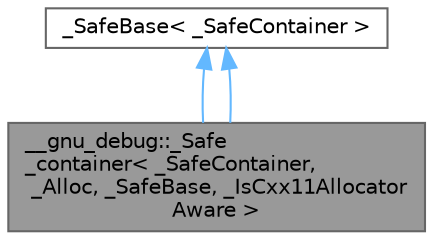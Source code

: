 digraph "__gnu_debug::_Safe_container&lt; _SafeContainer, _Alloc, _SafeBase, _IsCxx11AllocatorAware &gt;"
{
 // LATEX_PDF_SIZE
  bgcolor="transparent";
  edge [fontname=Helvetica,fontsize=10,labelfontname=Helvetica,labelfontsize=10];
  node [fontname=Helvetica,fontsize=10,shape=box,height=0.2,width=0.4];
  Node1 [id="Node000001",label="__gnu_debug::_Safe\l_container\< _SafeContainer,\l _Alloc, _SafeBase, _IsCxx11Allocator\lAware \>",height=0.2,width=0.4,color="gray40", fillcolor="grey60", style="filled", fontcolor="black",tooltip="Safe class dealing with some allocator dependent operations."];
  Node2 -> Node1 [id="edge5_Node000001_Node000002",dir="back",color="steelblue1",style="solid",tooltip=" "];
  Node2 [id="Node000002",label="_SafeBase\< _SafeContainer \>",height=0.2,width=0.4,color="gray40", fillcolor="white", style="filled",tooltip=" "];
  Node2 -> Node1 [id="edge6_Node000001_Node000002",dir="back",color="steelblue1",style="solid",tooltip=" "];
}
